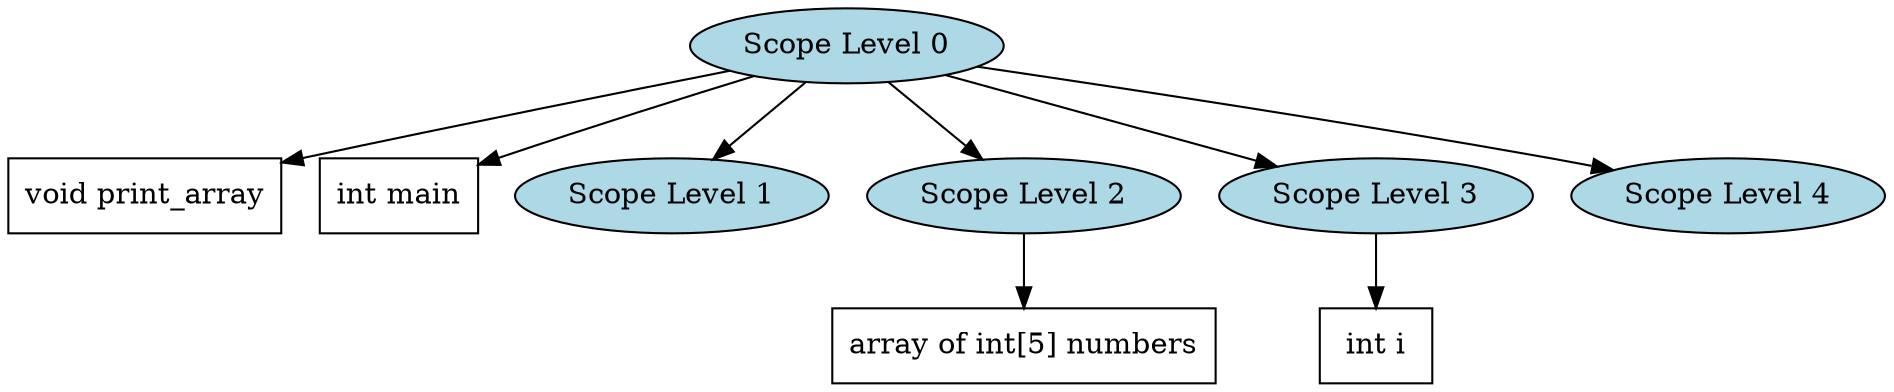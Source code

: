 digraph SymbolTable {
  node1 [label="Scope Level 0", style=filled, fillcolor=lightblue];
  node1 -> node1_print_array [color=black];
  node1_print_array [label="void print_array", shape=box, style=filled, fillcolor=white];
  node1 -> node1_main [color=black];
  node1_main [label="int main", shape=box, style=filled, fillcolor=white];
  node2 [label="Scope Level 1", style=filled, fillcolor=lightblue];
  node1 -> node2;
  node3 [label="Scope Level 2", style=filled, fillcolor=lightblue];
  node1 -> node3;
  node3 -> node3_numbers [color=black];
  node3_numbers [label="array of int[5] numbers", shape=box, style=filled, fillcolor=white];
  node4 [label="Scope Level 3", style=filled, fillcolor=lightblue];
  node1 -> node4;
  node4 -> node4_i [color=black];
  node4_i [label="int i", shape=box, style=filled, fillcolor=white];
  node5 [label="Scope Level 4", style=filled, fillcolor=lightblue];
  node1 -> node5;
}
